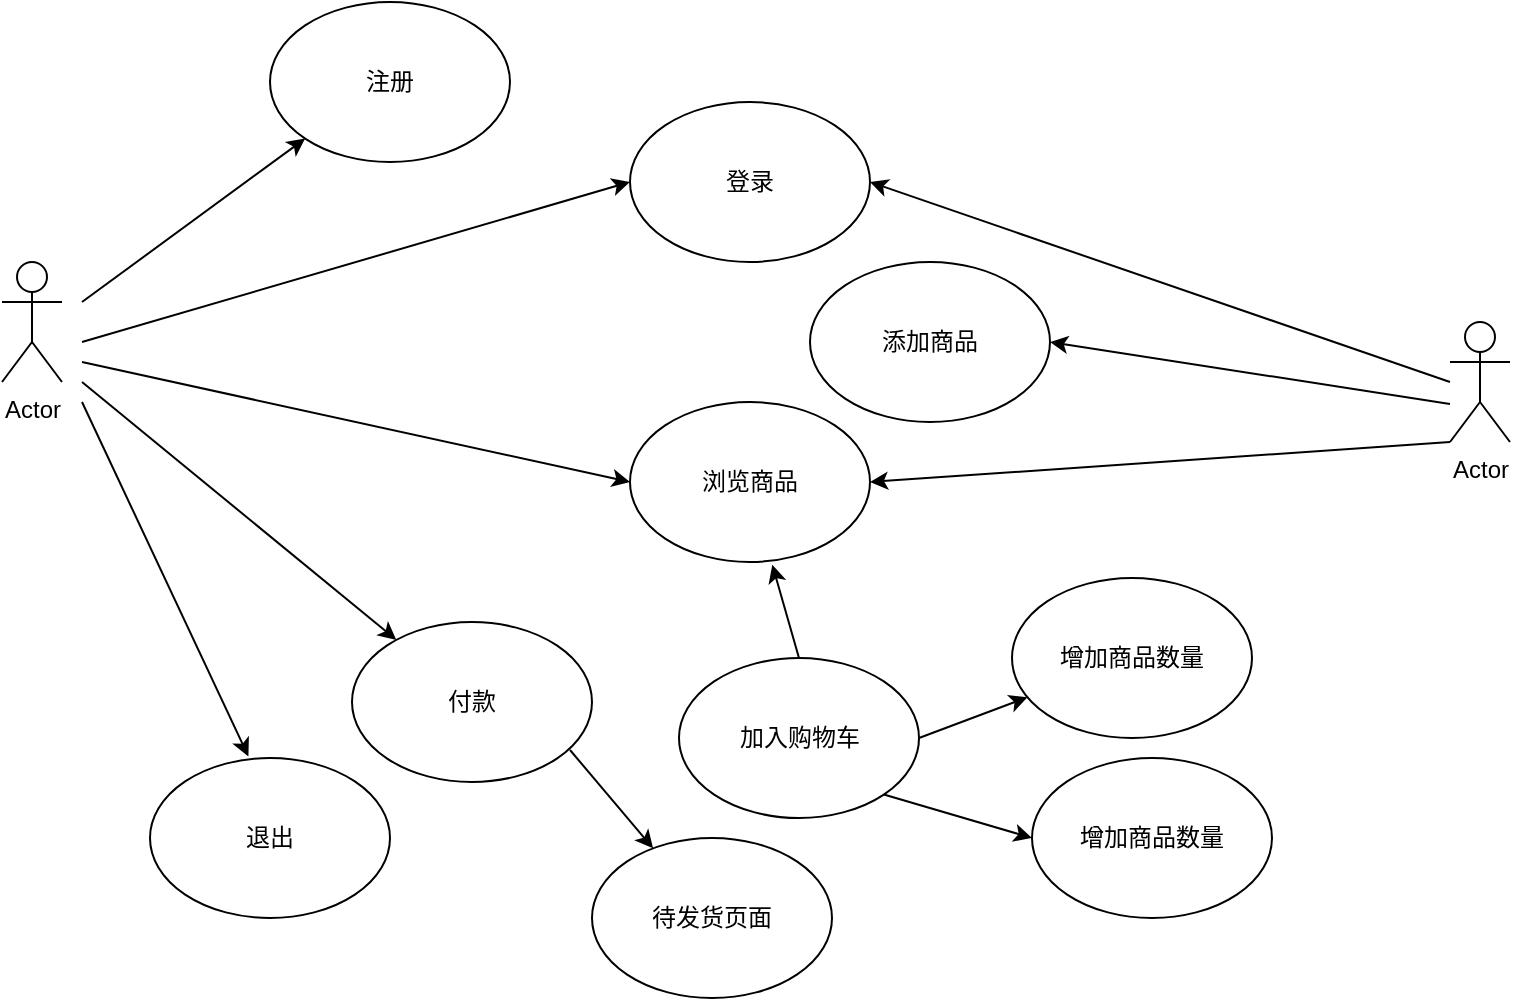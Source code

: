 <mxfile version="14.8.5" type="github">
  <diagram id="PZNXrp0ECEX2jv-PV9ib" name="Page-1">
    <mxGraphModel dx="1038" dy="491" grid="1" gridSize="10" guides="1" tooltips="1" connect="1" arrows="1" fold="1" page="1" pageScale="1" pageWidth="827" pageHeight="1169" math="0" shadow="0">
      <root>
        <mxCell id="0" />
        <mxCell id="1" parent="0" />
        <mxCell id="mo7hWeaoKJ6ZWsmCgt4d-1" value="Actor" style="shape=umlActor;verticalLabelPosition=bottom;verticalAlign=top;html=1;outlineConnect=0;" vertex="1" parent="1">
          <mxGeometry x="36" y="690" width="30" height="60" as="geometry" />
        </mxCell>
        <mxCell id="mo7hWeaoKJ6ZWsmCgt4d-2" value="" style="endArrow=classic;html=1;entryX=0;entryY=1;entryDx=0;entryDy=0;" edge="1" parent="1" target="mo7hWeaoKJ6ZWsmCgt4d-3">
          <mxGeometry width="50" height="50" relative="1" as="geometry">
            <mxPoint x="76" y="710" as="sourcePoint" />
            <mxPoint x="134" y="661" as="targetPoint" />
          </mxGeometry>
        </mxCell>
        <mxCell id="mo7hWeaoKJ6ZWsmCgt4d-3" value="&lt;font style=&quot;vertical-align: inherit&quot;&gt;&lt;font style=&quot;vertical-align: inherit&quot;&gt;&lt;font style=&quot;vertical-align: inherit&quot;&gt;&lt;font style=&quot;vertical-align: inherit&quot;&gt;注册&lt;/font&gt;&lt;/font&gt;&lt;/font&gt;&lt;/font&gt;" style="ellipse;whiteSpace=wrap;html=1;" vertex="1" parent="1">
          <mxGeometry x="170" y="560" width="120" height="80" as="geometry" />
        </mxCell>
        <mxCell id="mo7hWeaoKJ6ZWsmCgt4d-4" value="" style="endArrow=classic;html=1;entryX=0;entryY=0.5;entryDx=0;entryDy=0;" edge="1" parent="1" target="mo7hWeaoKJ6ZWsmCgt4d-6">
          <mxGeometry width="50" height="50" relative="1" as="geometry">
            <mxPoint x="76" y="730" as="sourcePoint" />
            <mxPoint x="316" y="710" as="targetPoint" />
          </mxGeometry>
        </mxCell>
        <mxCell id="mo7hWeaoKJ6ZWsmCgt4d-6" value="登录" style="ellipse;whiteSpace=wrap;html=1;" vertex="1" parent="1">
          <mxGeometry x="350" y="610" width="120" height="80" as="geometry" />
        </mxCell>
        <mxCell id="mo7hWeaoKJ6ZWsmCgt4d-7" value="" style="endArrow=classic;html=1;" edge="1" parent="1" target="mo7hWeaoKJ6ZWsmCgt4d-8">
          <mxGeometry width="50" height="50" relative="1" as="geometry">
            <mxPoint x="76" y="750" as="sourcePoint" />
            <mxPoint x="256" y="830" as="targetPoint" />
          </mxGeometry>
        </mxCell>
        <mxCell id="mo7hWeaoKJ6ZWsmCgt4d-8" value="付款" style="ellipse;whiteSpace=wrap;html=1;" vertex="1" parent="1">
          <mxGeometry x="211" y="870" width="120" height="80" as="geometry" />
        </mxCell>
        <mxCell id="mo7hWeaoKJ6ZWsmCgt4d-9" value="" style="endArrow=classic;html=1;entryX=0;entryY=0.5;entryDx=0;entryDy=0;" edge="1" parent="1" target="mo7hWeaoKJ6ZWsmCgt4d-10">
          <mxGeometry width="50" height="50" relative="1" as="geometry">
            <mxPoint x="76" y="740" as="sourcePoint" />
            <mxPoint x="286" y="820" as="targetPoint" />
          </mxGeometry>
        </mxCell>
        <mxCell id="mo7hWeaoKJ6ZWsmCgt4d-10" value="浏览商品" style="ellipse;whiteSpace=wrap;html=1;" vertex="1" parent="1">
          <mxGeometry x="350" y="760" width="120" height="80" as="geometry" />
        </mxCell>
        <mxCell id="mo7hWeaoKJ6ZWsmCgt4d-11" value="退出" style="ellipse;whiteSpace=wrap;html=1;" vertex="1" parent="1">
          <mxGeometry x="110" y="938" width="120" height="80" as="geometry" />
        </mxCell>
        <mxCell id="mo7hWeaoKJ6ZWsmCgt4d-12" value="" style="endArrow=classic;html=1;entryX=0.41;entryY=-0.01;entryDx=0;entryDy=0;entryPerimeter=0;" edge="1" parent="1" target="mo7hWeaoKJ6ZWsmCgt4d-11">
          <mxGeometry width="50" height="50" relative="1" as="geometry">
            <mxPoint x="76" y="760" as="sourcePoint" />
            <mxPoint x="96" y="760" as="targetPoint" />
          </mxGeometry>
        </mxCell>
        <mxCell id="mo7hWeaoKJ6ZWsmCgt4d-13" value="加入购物车" style="ellipse;whiteSpace=wrap;html=1;" vertex="1" parent="1">
          <mxGeometry x="374.5" y="888" width="120" height="80" as="geometry" />
        </mxCell>
        <mxCell id="mo7hWeaoKJ6ZWsmCgt4d-16" value="" style="endArrow=classic;html=1;exitX=1;exitY=0.5;exitDx=0;exitDy=0;" edge="1" parent="1" source="mo7hWeaoKJ6ZWsmCgt4d-13" target="mo7hWeaoKJ6ZWsmCgt4d-17">
          <mxGeometry width="50" height="50" relative="1" as="geometry">
            <mxPoint x="481" y="928" as="sourcePoint" />
            <mxPoint x="541" y="908" as="targetPoint" />
          </mxGeometry>
        </mxCell>
        <mxCell id="mo7hWeaoKJ6ZWsmCgt4d-17" value="增加商品数量" style="ellipse;whiteSpace=wrap;html=1;" vertex="1" parent="1">
          <mxGeometry x="541" y="848" width="120" height="80" as="geometry" />
        </mxCell>
        <mxCell id="mo7hWeaoKJ6ZWsmCgt4d-18" value="增加商品数量" style="ellipse;whiteSpace=wrap;html=1;" vertex="1" parent="1">
          <mxGeometry x="551" y="938" width="120" height="80" as="geometry" />
        </mxCell>
        <mxCell id="mo7hWeaoKJ6ZWsmCgt4d-19" value="" style="endArrow=classic;html=1;entryX=0;entryY=0.5;entryDx=0;entryDy=0;exitX=1;exitY=1;exitDx=0;exitDy=0;" edge="1" parent="1" source="mo7hWeaoKJ6ZWsmCgt4d-13" target="mo7hWeaoKJ6ZWsmCgt4d-18">
          <mxGeometry width="50" height="50" relative="1" as="geometry">
            <mxPoint x="441" y="978" as="sourcePoint" />
            <mxPoint x="491" y="928" as="targetPoint" />
          </mxGeometry>
        </mxCell>
        <mxCell id="mo7hWeaoKJ6ZWsmCgt4d-20" value="" style="endArrow=classic;html=1;exitX=0.5;exitY=0;exitDx=0;exitDy=0;entryX=0.593;entryY=1.017;entryDx=0;entryDy=0;entryPerimeter=0;" edge="1" parent="1" source="mo7hWeaoKJ6ZWsmCgt4d-13" target="mo7hWeaoKJ6ZWsmCgt4d-10">
          <mxGeometry width="50" height="50" relative="1" as="geometry">
            <mxPoint x="411" y="858" as="sourcePoint" />
            <mxPoint x="421" y="848" as="targetPoint" />
          </mxGeometry>
        </mxCell>
        <mxCell id="mo7hWeaoKJ6ZWsmCgt4d-21" value="" style="endArrow=classic;html=1;" edge="1" parent="1" target="mo7hWeaoKJ6ZWsmCgt4d-22">
          <mxGeometry width="50" height="50" relative="1" as="geometry">
            <mxPoint x="320" y="934" as="sourcePoint" />
            <mxPoint x="371" y="1004" as="targetPoint" />
          </mxGeometry>
        </mxCell>
        <mxCell id="mo7hWeaoKJ6ZWsmCgt4d-22" value="待发货页面" style="ellipse;whiteSpace=wrap;html=1;" vertex="1" parent="1">
          <mxGeometry x="331" y="978" width="120" height="80" as="geometry" />
        </mxCell>
        <mxCell id="mo7hWeaoKJ6ZWsmCgt4d-23" value="Actor" style="shape=umlActor;verticalLabelPosition=bottom;verticalAlign=top;html=1;outlineConnect=0;" vertex="1" parent="1">
          <mxGeometry x="760" y="720" width="30" height="60" as="geometry" />
        </mxCell>
        <mxCell id="mo7hWeaoKJ6ZWsmCgt4d-24" value="" style="endArrow=classic;html=1;entryX=1;entryY=0.5;entryDx=0;entryDy=0;" edge="1" parent="1" target="mo7hWeaoKJ6ZWsmCgt4d-6">
          <mxGeometry width="50" height="50" relative="1" as="geometry">
            <mxPoint x="760" y="750" as="sourcePoint" />
            <mxPoint x="546" y="800" as="targetPoint" />
          </mxGeometry>
        </mxCell>
        <mxCell id="mo7hWeaoKJ6ZWsmCgt4d-25" value="添加商品" style="ellipse;whiteSpace=wrap;html=1;" vertex="1" parent="1">
          <mxGeometry x="440" y="690" width="120" height="80" as="geometry" />
        </mxCell>
        <mxCell id="mo7hWeaoKJ6ZWsmCgt4d-26" value="" style="endArrow=classic;html=1;entryX=1;entryY=0.5;entryDx=0;entryDy=0;" edge="1" parent="1" target="mo7hWeaoKJ6ZWsmCgt4d-25">
          <mxGeometry width="50" height="50" relative="1" as="geometry">
            <mxPoint x="760" y="761" as="sourcePoint" />
            <mxPoint x="546" y="800" as="targetPoint" />
          </mxGeometry>
        </mxCell>
        <mxCell id="mo7hWeaoKJ6ZWsmCgt4d-27" value="" style="endArrow=classic;html=1;exitX=0;exitY=1;exitDx=0;exitDy=0;exitPerimeter=0;entryX=1;entryY=0.5;entryDx=0;entryDy=0;" edge="1" parent="1" source="mo7hWeaoKJ6ZWsmCgt4d-23" target="mo7hWeaoKJ6ZWsmCgt4d-10">
          <mxGeometry width="50" height="50" relative="1" as="geometry">
            <mxPoint x="400" y="960" as="sourcePoint" />
            <mxPoint x="490" y="800" as="targetPoint" />
          </mxGeometry>
        </mxCell>
      </root>
    </mxGraphModel>
  </diagram>
</mxfile>
